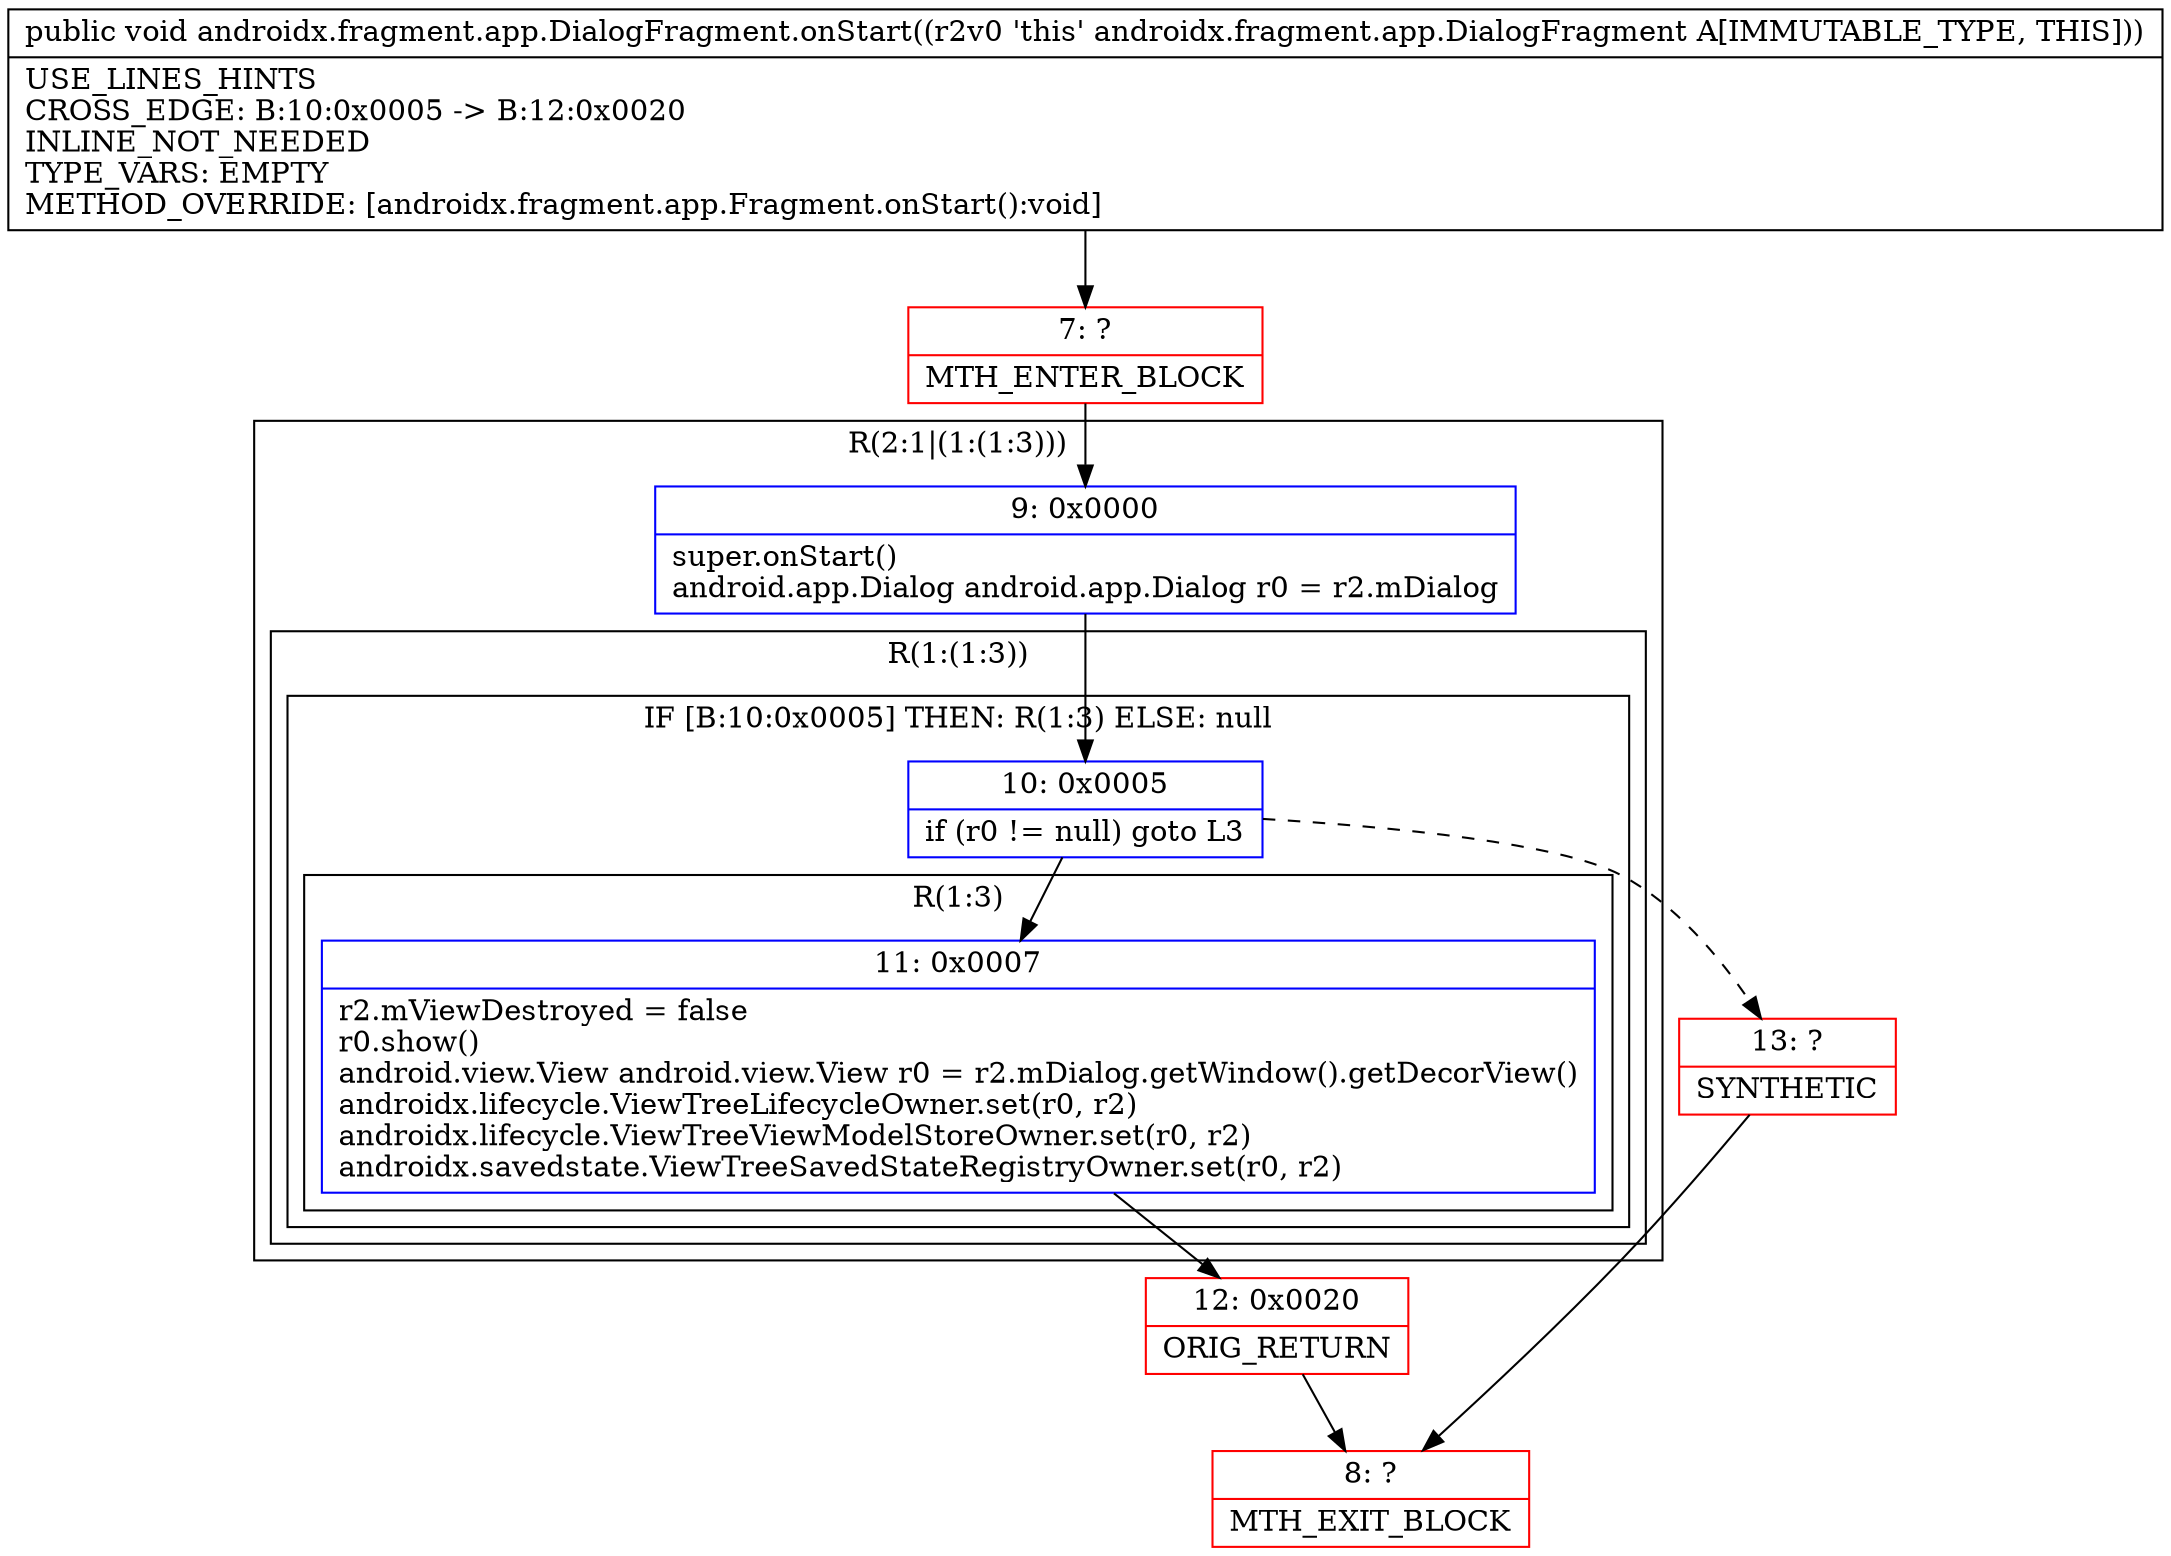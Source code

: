 digraph "CFG forandroidx.fragment.app.DialogFragment.onStart()V" {
subgraph cluster_Region_1938361097 {
label = "R(2:1|(1:(1:3)))";
node [shape=record,color=blue];
Node_9 [shape=record,label="{9\:\ 0x0000|super.onStart()\landroid.app.Dialog android.app.Dialog r0 = r2.mDialog\l}"];
subgraph cluster_Region_161312689 {
label = "R(1:(1:3))";
node [shape=record,color=blue];
subgraph cluster_IfRegion_342092178 {
label = "IF [B:10:0x0005] THEN: R(1:3) ELSE: null";
node [shape=record,color=blue];
Node_10 [shape=record,label="{10\:\ 0x0005|if (r0 != null) goto L3\l}"];
subgraph cluster_Region_1280470244 {
label = "R(1:3)";
node [shape=record,color=blue];
Node_11 [shape=record,label="{11\:\ 0x0007|r2.mViewDestroyed = false\lr0.show()\landroid.view.View android.view.View r0 = r2.mDialog.getWindow().getDecorView()\landroidx.lifecycle.ViewTreeLifecycleOwner.set(r0, r2)\landroidx.lifecycle.ViewTreeViewModelStoreOwner.set(r0, r2)\landroidx.savedstate.ViewTreeSavedStateRegistryOwner.set(r0, r2)\l}"];
}
}
}
}
Node_7 [shape=record,color=red,label="{7\:\ ?|MTH_ENTER_BLOCK\l}"];
Node_12 [shape=record,color=red,label="{12\:\ 0x0020|ORIG_RETURN\l}"];
Node_8 [shape=record,color=red,label="{8\:\ ?|MTH_EXIT_BLOCK\l}"];
Node_13 [shape=record,color=red,label="{13\:\ ?|SYNTHETIC\l}"];
MethodNode[shape=record,label="{public void androidx.fragment.app.DialogFragment.onStart((r2v0 'this' androidx.fragment.app.DialogFragment A[IMMUTABLE_TYPE, THIS]))  | USE_LINES_HINTS\lCROSS_EDGE: B:10:0x0005 \-\> B:12:0x0020\lINLINE_NOT_NEEDED\lTYPE_VARS: EMPTY\lMETHOD_OVERRIDE: [androidx.fragment.app.Fragment.onStart():void]\l}"];
MethodNode -> Node_7;Node_9 -> Node_10;
Node_10 -> Node_11;
Node_10 -> Node_13[style=dashed];
Node_11 -> Node_12;
Node_7 -> Node_9;
Node_12 -> Node_8;
Node_13 -> Node_8;
}

